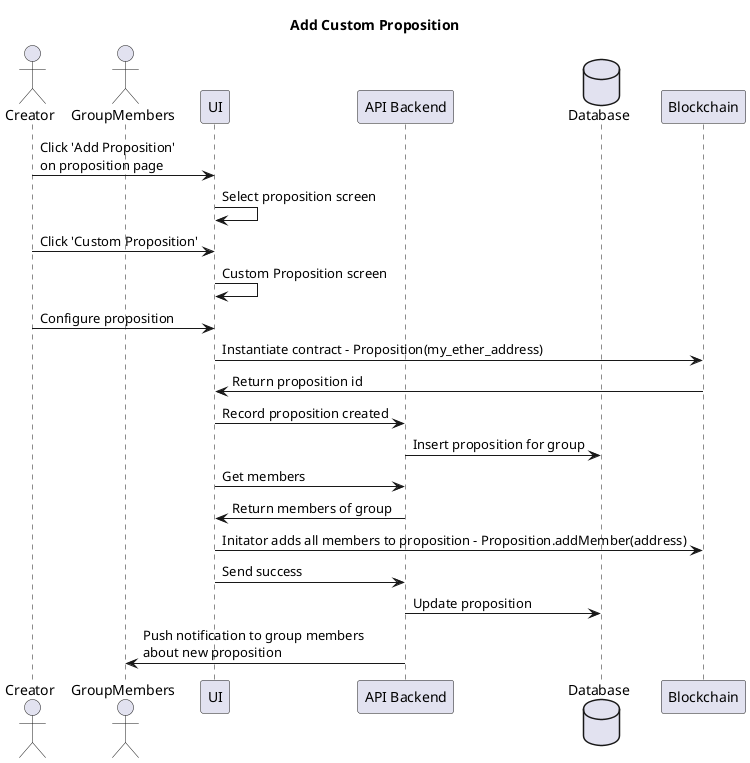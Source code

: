 @startuml Add Custom Proposition

title Add Custom Proposition

actor Creator as creator
actor GroupMembers as member
participant UI as ui
participant "API Backend" as api
database Database as db
participant Blockchain as bc

creator -> ui : Click 'Add Proposition'\non proposition page
ui -> ui : Select proposition screen
creator -> ui : Click 'Custom Proposition'
ui -> ui : Custom Proposition screen
creator -> ui : Configure proposition
ui -> bc: Instantiate contract - Proposition(my_ether_address)
bc -> ui : Return proposition id
ui -> api : Record proposition created
api -> db : Insert proposition for group 
ui -> api : Get members
api -> ui: Return members of group
ui -> bc: Initator adds all members to proposition - Proposition.addMember(address)
ui -> api : Send success
api -> db : Update proposition
api -> member: Push notification to group members \nabout new proposition

@enduml